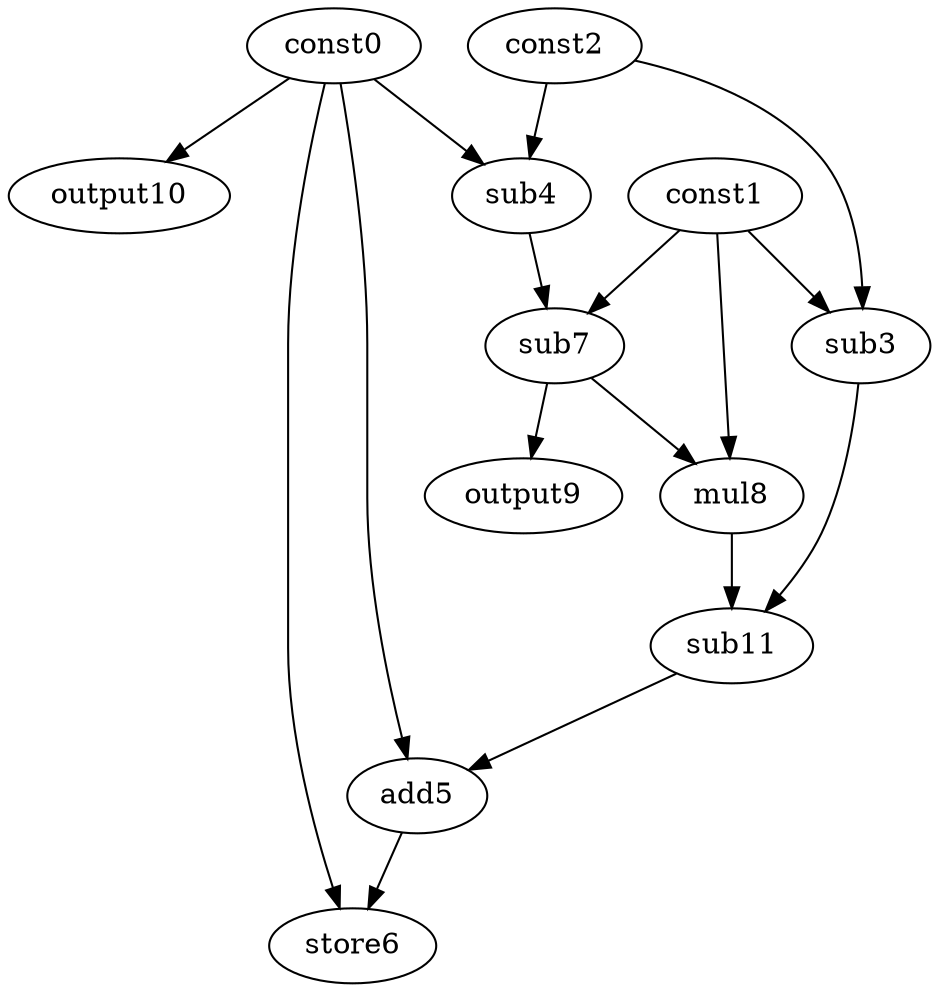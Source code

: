 digraph G { 
const0[opcode=const]; 
const1[opcode=const]; 
const2[opcode=const]; 
sub3[opcode=sub]; 
sub4[opcode=sub]; 
add5[opcode=add]; 
store6[opcode=store]; 
sub7[opcode=sub]; 
mul8[opcode=mul]; 
output9[opcode=output]; 
output10[opcode=output]; 
sub11[opcode=sub]; 
const1->sub3[operand=0];
const2->sub3[operand=1];
const0->sub4[operand=0];
const2->sub4[operand=1];
const0->output10[operand=0];
const1->sub7[operand=0];
sub4->sub7[operand=1];
const1->mul8[operand=0];
sub7->mul8[operand=1];
sub7->output9[operand=0];
mul8->sub11[operand=0];
sub3->sub11[operand=1];
const0->add5[operand=0];
sub11->add5[operand=1];
const0->store6[operand=0];
add5->store6[operand=1];
}
